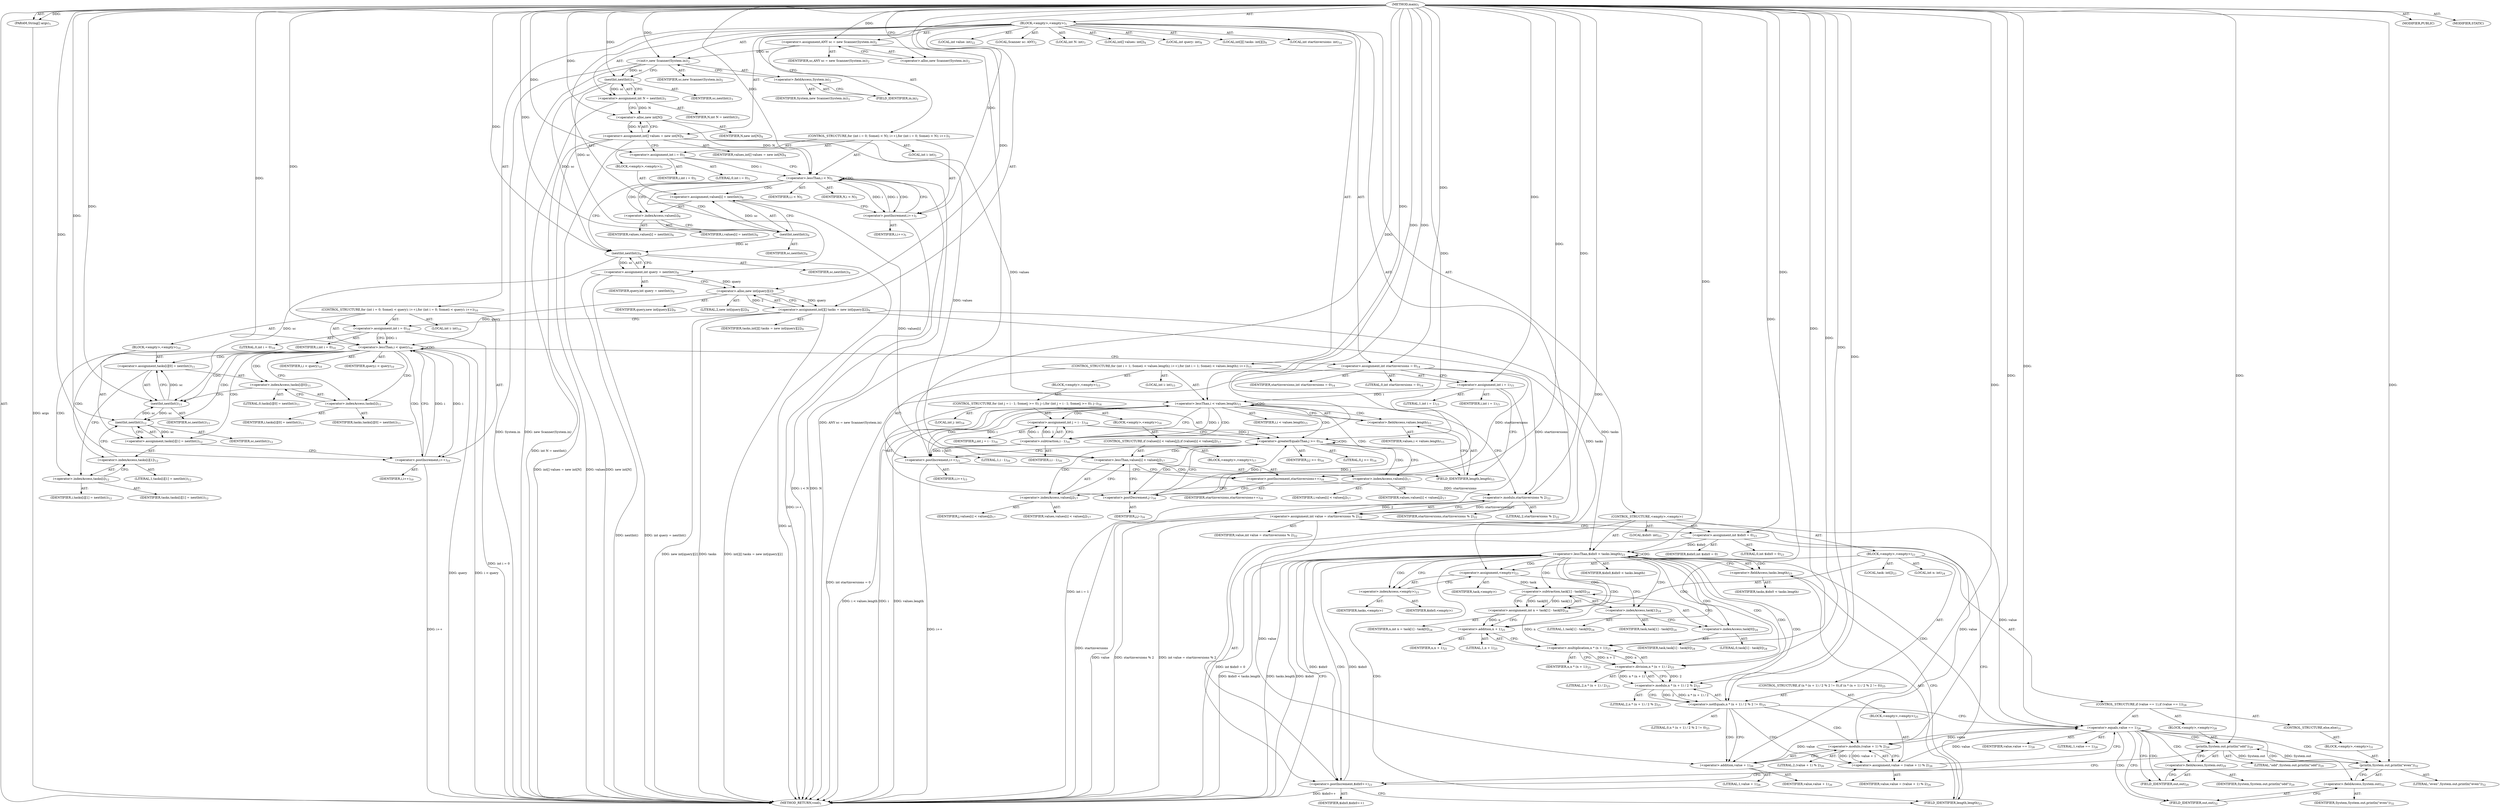 digraph "main" {  
"19" [label = <(METHOD,main)<SUB>1</SUB>> ]
"20" [label = <(PARAM,String[] args)<SUB>1</SUB>> ]
"21" [label = <(BLOCK,&lt;empty&gt;,&lt;empty&gt;)<SUB>1</SUB>> ]
"4" [label = <(LOCAL,Scanner sc: ANY)<SUB>2</SUB>> ]
"22" [label = <(&lt;operator&gt;.assignment,ANY sc = new Scanner(System.in))<SUB>2</SUB>> ]
"23" [label = <(IDENTIFIER,sc,ANY sc = new Scanner(System.in))<SUB>2</SUB>> ]
"24" [label = <(&lt;operator&gt;.alloc,new Scanner(System.in))<SUB>2</SUB>> ]
"25" [label = <(&lt;init&gt;,new Scanner(System.in))<SUB>2</SUB>> ]
"3" [label = <(IDENTIFIER,sc,new Scanner(System.in))<SUB>2</SUB>> ]
"26" [label = <(&lt;operator&gt;.fieldAccess,System.in)<SUB>2</SUB>> ]
"27" [label = <(IDENTIFIER,System,new Scanner(System.in))<SUB>2</SUB>> ]
"28" [label = <(FIELD_IDENTIFIER,in,in)<SUB>2</SUB>> ]
"29" [label = <(LOCAL,int N: int)<SUB>3</SUB>> ]
"30" [label = <(&lt;operator&gt;.assignment,int N = nextInt())<SUB>3</SUB>> ]
"31" [label = <(IDENTIFIER,N,int N = nextInt())<SUB>3</SUB>> ]
"32" [label = <(nextInt,nextInt())<SUB>3</SUB>> ]
"33" [label = <(IDENTIFIER,sc,nextInt())<SUB>3</SUB>> ]
"34" [label = <(LOCAL,int[] values: int[])<SUB>4</SUB>> ]
"35" [label = <(&lt;operator&gt;.assignment,int[] values = new int[N])<SUB>4</SUB>> ]
"36" [label = <(IDENTIFIER,values,int[] values = new int[N])<SUB>4</SUB>> ]
"37" [label = <(&lt;operator&gt;.alloc,new int[N])> ]
"38" [label = <(IDENTIFIER,N,new int[N])<SUB>4</SUB>> ]
"39" [label = <(CONTROL_STRUCTURE,for (int i = 0; Some(i &lt; N); i++),for (int i = 0; Some(i &lt; N); i++))<SUB>5</SUB>> ]
"40" [label = <(LOCAL,int i: int)<SUB>5</SUB>> ]
"41" [label = <(&lt;operator&gt;.assignment,int i = 0)<SUB>5</SUB>> ]
"42" [label = <(IDENTIFIER,i,int i = 0)<SUB>5</SUB>> ]
"43" [label = <(LITERAL,0,int i = 0)<SUB>5</SUB>> ]
"44" [label = <(&lt;operator&gt;.lessThan,i &lt; N)<SUB>5</SUB>> ]
"45" [label = <(IDENTIFIER,i,i &lt; N)<SUB>5</SUB>> ]
"46" [label = <(IDENTIFIER,N,i &lt; N)<SUB>5</SUB>> ]
"47" [label = <(&lt;operator&gt;.postIncrement,i++)<SUB>5</SUB>> ]
"48" [label = <(IDENTIFIER,i,i++)<SUB>5</SUB>> ]
"49" [label = <(BLOCK,&lt;empty&gt;,&lt;empty&gt;)<SUB>5</SUB>> ]
"50" [label = <(&lt;operator&gt;.assignment,values[i] = nextInt())<SUB>6</SUB>> ]
"51" [label = <(&lt;operator&gt;.indexAccess,values[i])<SUB>6</SUB>> ]
"52" [label = <(IDENTIFIER,values,values[i] = nextInt())<SUB>6</SUB>> ]
"53" [label = <(IDENTIFIER,i,values[i] = nextInt())<SUB>6</SUB>> ]
"54" [label = <(nextInt,nextInt())<SUB>6</SUB>> ]
"55" [label = <(IDENTIFIER,sc,nextInt())<SUB>6</SUB>> ]
"56" [label = <(LOCAL,int query: int)<SUB>8</SUB>> ]
"57" [label = <(&lt;operator&gt;.assignment,int query = nextInt())<SUB>8</SUB>> ]
"58" [label = <(IDENTIFIER,query,int query = nextInt())<SUB>8</SUB>> ]
"59" [label = <(nextInt,nextInt())<SUB>8</SUB>> ]
"60" [label = <(IDENTIFIER,sc,nextInt())<SUB>8</SUB>> ]
"61" [label = <(LOCAL,int[][] tasks: int[][])<SUB>9</SUB>> ]
"62" [label = <(&lt;operator&gt;.assignment,int[][] tasks = new int[query][2])<SUB>9</SUB>> ]
"63" [label = <(IDENTIFIER,tasks,int[][] tasks = new int[query][2])<SUB>9</SUB>> ]
"64" [label = <(&lt;operator&gt;.alloc,new int[query][2])> ]
"65" [label = <(IDENTIFIER,query,new int[query][2])<SUB>9</SUB>> ]
"66" [label = <(LITERAL,2,new int[query][2])<SUB>9</SUB>> ]
"67" [label = <(CONTROL_STRUCTURE,for (int i = 0; Some(i &lt; query); i++),for (int i = 0; Some(i &lt; query); i++))<SUB>10</SUB>> ]
"68" [label = <(LOCAL,int i: int)<SUB>10</SUB>> ]
"69" [label = <(&lt;operator&gt;.assignment,int i = 0)<SUB>10</SUB>> ]
"70" [label = <(IDENTIFIER,i,int i = 0)<SUB>10</SUB>> ]
"71" [label = <(LITERAL,0,int i = 0)<SUB>10</SUB>> ]
"72" [label = <(&lt;operator&gt;.lessThan,i &lt; query)<SUB>10</SUB>> ]
"73" [label = <(IDENTIFIER,i,i &lt; query)<SUB>10</SUB>> ]
"74" [label = <(IDENTIFIER,query,i &lt; query)<SUB>10</SUB>> ]
"75" [label = <(&lt;operator&gt;.postIncrement,i++)<SUB>10</SUB>> ]
"76" [label = <(IDENTIFIER,i,i++)<SUB>10</SUB>> ]
"77" [label = <(BLOCK,&lt;empty&gt;,&lt;empty&gt;)<SUB>10</SUB>> ]
"78" [label = <(&lt;operator&gt;.assignment,tasks[i][0] = nextInt())<SUB>11</SUB>> ]
"79" [label = <(&lt;operator&gt;.indexAccess,tasks[i][0])<SUB>11</SUB>> ]
"80" [label = <(&lt;operator&gt;.indexAccess,tasks[i])<SUB>11</SUB>> ]
"81" [label = <(IDENTIFIER,tasks,tasks[i][0] = nextInt())<SUB>11</SUB>> ]
"82" [label = <(IDENTIFIER,i,tasks[i][0] = nextInt())<SUB>11</SUB>> ]
"83" [label = <(LITERAL,0,tasks[i][0] = nextInt())<SUB>11</SUB>> ]
"84" [label = <(nextInt,nextInt())<SUB>11</SUB>> ]
"85" [label = <(IDENTIFIER,sc,nextInt())<SUB>11</SUB>> ]
"86" [label = <(&lt;operator&gt;.assignment,tasks[i][1] = nextInt())<SUB>12</SUB>> ]
"87" [label = <(&lt;operator&gt;.indexAccess,tasks[i][1])<SUB>12</SUB>> ]
"88" [label = <(&lt;operator&gt;.indexAccess,tasks[i])<SUB>12</SUB>> ]
"89" [label = <(IDENTIFIER,tasks,tasks[i][1] = nextInt())<SUB>12</SUB>> ]
"90" [label = <(IDENTIFIER,i,tasks[i][1] = nextInt())<SUB>12</SUB>> ]
"91" [label = <(LITERAL,1,tasks[i][1] = nextInt())<SUB>12</SUB>> ]
"92" [label = <(nextInt,nextInt())<SUB>12</SUB>> ]
"93" [label = <(IDENTIFIER,sc,nextInt())<SUB>12</SUB>> ]
"94" [label = <(LOCAL,int startinversions: int)<SUB>14</SUB>> ]
"95" [label = <(&lt;operator&gt;.assignment,int startinversions = 0)<SUB>14</SUB>> ]
"96" [label = <(IDENTIFIER,startinversions,int startinversions = 0)<SUB>14</SUB>> ]
"97" [label = <(LITERAL,0,int startinversions = 0)<SUB>14</SUB>> ]
"98" [label = <(CONTROL_STRUCTURE,for (int i = 1; Some(i &lt; values.length); i++),for (int i = 1; Some(i &lt; values.length); i++))<SUB>15</SUB>> ]
"99" [label = <(LOCAL,int i: int)<SUB>15</SUB>> ]
"100" [label = <(&lt;operator&gt;.assignment,int i = 1)<SUB>15</SUB>> ]
"101" [label = <(IDENTIFIER,i,int i = 1)<SUB>15</SUB>> ]
"102" [label = <(LITERAL,1,int i = 1)<SUB>15</SUB>> ]
"103" [label = <(&lt;operator&gt;.lessThan,i &lt; values.length)<SUB>15</SUB>> ]
"104" [label = <(IDENTIFIER,i,i &lt; values.length)<SUB>15</SUB>> ]
"105" [label = <(&lt;operator&gt;.fieldAccess,values.length)<SUB>15</SUB>> ]
"106" [label = <(IDENTIFIER,values,i &lt; values.length)<SUB>15</SUB>> ]
"107" [label = <(FIELD_IDENTIFIER,length,length)<SUB>15</SUB>> ]
"108" [label = <(&lt;operator&gt;.postIncrement,i++)<SUB>15</SUB>> ]
"109" [label = <(IDENTIFIER,i,i++)<SUB>15</SUB>> ]
"110" [label = <(BLOCK,&lt;empty&gt;,&lt;empty&gt;)<SUB>15</SUB>> ]
"111" [label = <(CONTROL_STRUCTURE,for (int j = i - 1; Some(j &gt;= 0); j--),for (int j = i - 1; Some(j &gt;= 0); j--))<SUB>16</SUB>> ]
"112" [label = <(LOCAL,int j: int)<SUB>16</SUB>> ]
"113" [label = <(&lt;operator&gt;.assignment,int j = i - 1)<SUB>16</SUB>> ]
"114" [label = <(IDENTIFIER,j,int j = i - 1)<SUB>16</SUB>> ]
"115" [label = <(&lt;operator&gt;.subtraction,i - 1)<SUB>16</SUB>> ]
"116" [label = <(IDENTIFIER,i,i - 1)<SUB>16</SUB>> ]
"117" [label = <(LITERAL,1,i - 1)<SUB>16</SUB>> ]
"118" [label = <(&lt;operator&gt;.greaterEqualsThan,j &gt;= 0)<SUB>16</SUB>> ]
"119" [label = <(IDENTIFIER,j,j &gt;= 0)<SUB>16</SUB>> ]
"120" [label = <(LITERAL,0,j &gt;= 0)<SUB>16</SUB>> ]
"121" [label = <(&lt;operator&gt;.postDecrement,j--)<SUB>16</SUB>> ]
"122" [label = <(IDENTIFIER,j,j--)<SUB>16</SUB>> ]
"123" [label = <(BLOCK,&lt;empty&gt;,&lt;empty&gt;)<SUB>16</SUB>> ]
"124" [label = <(CONTROL_STRUCTURE,if (values[i] &lt; values[j]),if (values[i] &lt; values[j]))<SUB>17</SUB>> ]
"125" [label = <(&lt;operator&gt;.lessThan,values[i] &lt; values[j])<SUB>17</SUB>> ]
"126" [label = <(&lt;operator&gt;.indexAccess,values[i])<SUB>17</SUB>> ]
"127" [label = <(IDENTIFIER,values,values[i] &lt; values[j])<SUB>17</SUB>> ]
"128" [label = <(IDENTIFIER,i,values[i] &lt; values[j])<SUB>17</SUB>> ]
"129" [label = <(&lt;operator&gt;.indexAccess,values[j])<SUB>17</SUB>> ]
"130" [label = <(IDENTIFIER,values,values[i] &lt; values[j])<SUB>17</SUB>> ]
"131" [label = <(IDENTIFIER,j,values[i] &lt; values[j])<SUB>17</SUB>> ]
"132" [label = <(BLOCK,&lt;empty&gt;,&lt;empty&gt;)<SUB>17</SUB>> ]
"133" [label = <(&lt;operator&gt;.postIncrement,startinversions++)<SUB>18</SUB>> ]
"134" [label = <(IDENTIFIER,startinversions,startinversions++)<SUB>18</SUB>> ]
"135" [label = <(LOCAL,int value: int)<SUB>22</SUB>> ]
"136" [label = <(&lt;operator&gt;.assignment,int value = startinversions % 2)<SUB>22</SUB>> ]
"137" [label = <(IDENTIFIER,value,int value = startinversions % 2)<SUB>22</SUB>> ]
"138" [label = <(&lt;operator&gt;.modulo,startinversions % 2)<SUB>22</SUB>> ]
"139" [label = <(IDENTIFIER,startinversions,startinversions % 2)<SUB>22</SUB>> ]
"140" [label = <(LITERAL,2,startinversions % 2)<SUB>22</SUB>> ]
"141" [label = <(CONTROL_STRUCTURE,&lt;empty&gt;,&lt;empty&gt;)> ]
"142" [label = <(LOCAL,$idx0: int)<SUB>23</SUB>> ]
"143" [label = <(&lt;operator&gt;.assignment,int $idx0 = 0)<SUB>23</SUB>> ]
"144" [label = <(IDENTIFIER,$idx0,int $idx0 = 0)> ]
"145" [label = <(LITERAL,0,int $idx0 = 0)<SUB>23</SUB>> ]
"146" [label = <(&lt;operator&gt;.lessThan,$idx0 &lt; tasks.length)<SUB>23</SUB>> ]
"147" [label = <(IDENTIFIER,$idx0,$idx0 &lt; tasks.length)> ]
"148" [label = <(&lt;operator&gt;.fieldAccess,tasks.length)<SUB>23</SUB>> ]
"149" [label = <(IDENTIFIER,tasks,$idx0 &lt; tasks.length)> ]
"150" [label = <(FIELD_IDENTIFIER,length,length)<SUB>23</SUB>> ]
"151" [label = <(&lt;operator&gt;.postIncrement,$idx0++)<SUB>23</SUB>> ]
"152" [label = <(IDENTIFIER,$idx0,$idx0++)> ]
"153" [label = <(BLOCK,&lt;empty&gt;,&lt;empty&gt;)<SUB>23</SUB>> ]
"154" [label = <(LOCAL,task: int[])<SUB>23</SUB>> ]
"155" [label = <(&lt;operator&gt;.assignment,&lt;empty&gt;)<SUB>23</SUB>> ]
"156" [label = <(IDENTIFIER,task,&lt;empty&gt;)> ]
"157" [label = <(&lt;operator&gt;.indexAccess,&lt;empty&gt;)<SUB>23</SUB>> ]
"158" [label = <(IDENTIFIER,tasks,&lt;empty&gt;)> ]
"159" [label = <(IDENTIFIER,$idx0,&lt;empty&gt;)> ]
"160" [label = <(LOCAL,int n: int)<SUB>24</SUB>> ]
"161" [label = <(&lt;operator&gt;.assignment,int n = task[1] - task[0])<SUB>24</SUB>> ]
"162" [label = <(IDENTIFIER,n,int n = task[1] - task[0])<SUB>24</SUB>> ]
"163" [label = <(&lt;operator&gt;.subtraction,task[1] - task[0])<SUB>24</SUB>> ]
"164" [label = <(&lt;operator&gt;.indexAccess,task[1])<SUB>24</SUB>> ]
"165" [label = <(IDENTIFIER,task,task[1] - task[0])<SUB>24</SUB>> ]
"166" [label = <(LITERAL,1,task[1] - task[0])<SUB>24</SUB>> ]
"167" [label = <(&lt;operator&gt;.indexAccess,task[0])<SUB>24</SUB>> ]
"168" [label = <(IDENTIFIER,task,task[1] - task[0])<SUB>24</SUB>> ]
"169" [label = <(LITERAL,0,task[1] - task[0])<SUB>24</SUB>> ]
"170" [label = <(CONTROL_STRUCTURE,if (n * (n + 1) / 2 % 2 != 0),if (n * (n + 1) / 2 % 2 != 0))<SUB>25</SUB>> ]
"171" [label = <(&lt;operator&gt;.notEquals,n * (n + 1) / 2 % 2 != 0)<SUB>25</SUB>> ]
"172" [label = <(&lt;operator&gt;.modulo,n * (n + 1) / 2 % 2)<SUB>25</SUB>> ]
"173" [label = <(&lt;operator&gt;.division,n * (n + 1) / 2)<SUB>25</SUB>> ]
"174" [label = <(&lt;operator&gt;.multiplication,n * (n + 1))<SUB>25</SUB>> ]
"175" [label = <(IDENTIFIER,n,n * (n + 1))<SUB>25</SUB>> ]
"176" [label = <(&lt;operator&gt;.addition,n + 1)<SUB>25</SUB>> ]
"177" [label = <(IDENTIFIER,n,n + 1)<SUB>25</SUB>> ]
"178" [label = <(LITERAL,1,n + 1)<SUB>25</SUB>> ]
"179" [label = <(LITERAL,2,n * (n + 1) / 2)<SUB>25</SUB>> ]
"180" [label = <(LITERAL,2,n * (n + 1) / 2 % 2)<SUB>25</SUB>> ]
"181" [label = <(LITERAL,0,n * (n + 1) / 2 % 2 != 0)<SUB>25</SUB>> ]
"182" [label = <(BLOCK,&lt;empty&gt;,&lt;empty&gt;)<SUB>25</SUB>> ]
"183" [label = <(&lt;operator&gt;.assignment,value = (value + 1) % 2)<SUB>26</SUB>> ]
"184" [label = <(IDENTIFIER,value,value = (value + 1) % 2)<SUB>26</SUB>> ]
"185" [label = <(&lt;operator&gt;.modulo,(value + 1) % 2)<SUB>26</SUB>> ]
"186" [label = <(&lt;operator&gt;.addition,value + 1)<SUB>26</SUB>> ]
"187" [label = <(IDENTIFIER,value,value + 1)<SUB>26</SUB>> ]
"188" [label = <(LITERAL,1,value + 1)<SUB>26</SUB>> ]
"189" [label = <(LITERAL,2,(value + 1) % 2)<SUB>26</SUB>> ]
"190" [label = <(CONTROL_STRUCTURE,if (value == 1),if (value == 1))<SUB>28</SUB>> ]
"191" [label = <(&lt;operator&gt;.equals,value == 1)<SUB>28</SUB>> ]
"192" [label = <(IDENTIFIER,value,value == 1)<SUB>28</SUB>> ]
"193" [label = <(LITERAL,1,value == 1)<SUB>28</SUB>> ]
"194" [label = <(BLOCK,&lt;empty&gt;,&lt;empty&gt;)<SUB>28</SUB>> ]
"195" [label = <(println,System.out.println(&quot;odd&quot;))<SUB>29</SUB>> ]
"196" [label = <(&lt;operator&gt;.fieldAccess,System.out)<SUB>29</SUB>> ]
"197" [label = <(IDENTIFIER,System,System.out.println(&quot;odd&quot;))<SUB>29</SUB>> ]
"198" [label = <(FIELD_IDENTIFIER,out,out)<SUB>29</SUB>> ]
"199" [label = <(LITERAL,&quot;odd&quot;,System.out.println(&quot;odd&quot;))<SUB>29</SUB>> ]
"200" [label = <(CONTROL_STRUCTURE,else,else)<SUB>31</SUB>> ]
"201" [label = <(BLOCK,&lt;empty&gt;,&lt;empty&gt;)<SUB>31</SUB>> ]
"202" [label = <(println,System.out.println(&quot;even&quot;))<SUB>32</SUB>> ]
"203" [label = <(&lt;operator&gt;.fieldAccess,System.out)<SUB>32</SUB>> ]
"204" [label = <(IDENTIFIER,System,System.out.println(&quot;even&quot;))<SUB>32</SUB>> ]
"205" [label = <(FIELD_IDENTIFIER,out,out)<SUB>32</SUB>> ]
"206" [label = <(LITERAL,&quot;even&quot;,System.out.println(&quot;even&quot;))<SUB>32</SUB>> ]
"207" [label = <(MODIFIER,PUBLIC)> ]
"208" [label = <(MODIFIER,STATIC)> ]
"209" [label = <(METHOD_RETURN,void)<SUB>1</SUB>> ]
  "19" -> "20"  [ label = "AST: "] 
  "19" -> "21"  [ label = "AST: "] 
  "19" -> "207"  [ label = "AST: "] 
  "19" -> "208"  [ label = "AST: "] 
  "19" -> "209"  [ label = "AST: "] 
  "21" -> "4"  [ label = "AST: "] 
  "21" -> "22"  [ label = "AST: "] 
  "21" -> "25"  [ label = "AST: "] 
  "21" -> "29"  [ label = "AST: "] 
  "21" -> "30"  [ label = "AST: "] 
  "21" -> "34"  [ label = "AST: "] 
  "21" -> "35"  [ label = "AST: "] 
  "21" -> "39"  [ label = "AST: "] 
  "21" -> "56"  [ label = "AST: "] 
  "21" -> "57"  [ label = "AST: "] 
  "21" -> "61"  [ label = "AST: "] 
  "21" -> "62"  [ label = "AST: "] 
  "21" -> "67"  [ label = "AST: "] 
  "21" -> "94"  [ label = "AST: "] 
  "21" -> "95"  [ label = "AST: "] 
  "21" -> "98"  [ label = "AST: "] 
  "21" -> "135"  [ label = "AST: "] 
  "21" -> "136"  [ label = "AST: "] 
  "21" -> "141"  [ label = "AST: "] 
  "22" -> "23"  [ label = "AST: "] 
  "22" -> "24"  [ label = "AST: "] 
  "25" -> "3"  [ label = "AST: "] 
  "25" -> "26"  [ label = "AST: "] 
  "26" -> "27"  [ label = "AST: "] 
  "26" -> "28"  [ label = "AST: "] 
  "30" -> "31"  [ label = "AST: "] 
  "30" -> "32"  [ label = "AST: "] 
  "32" -> "33"  [ label = "AST: "] 
  "35" -> "36"  [ label = "AST: "] 
  "35" -> "37"  [ label = "AST: "] 
  "37" -> "38"  [ label = "AST: "] 
  "39" -> "40"  [ label = "AST: "] 
  "39" -> "41"  [ label = "AST: "] 
  "39" -> "44"  [ label = "AST: "] 
  "39" -> "47"  [ label = "AST: "] 
  "39" -> "49"  [ label = "AST: "] 
  "41" -> "42"  [ label = "AST: "] 
  "41" -> "43"  [ label = "AST: "] 
  "44" -> "45"  [ label = "AST: "] 
  "44" -> "46"  [ label = "AST: "] 
  "47" -> "48"  [ label = "AST: "] 
  "49" -> "50"  [ label = "AST: "] 
  "50" -> "51"  [ label = "AST: "] 
  "50" -> "54"  [ label = "AST: "] 
  "51" -> "52"  [ label = "AST: "] 
  "51" -> "53"  [ label = "AST: "] 
  "54" -> "55"  [ label = "AST: "] 
  "57" -> "58"  [ label = "AST: "] 
  "57" -> "59"  [ label = "AST: "] 
  "59" -> "60"  [ label = "AST: "] 
  "62" -> "63"  [ label = "AST: "] 
  "62" -> "64"  [ label = "AST: "] 
  "64" -> "65"  [ label = "AST: "] 
  "64" -> "66"  [ label = "AST: "] 
  "67" -> "68"  [ label = "AST: "] 
  "67" -> "69"  [ label = "AST: "] 
  "67" -> "72"  [ label = "AST: "] 
  "67" -> "75"  [ label = "AST: "] 
  "67" -> "77"  [ label = "AST: "] 
  "69" -> "70"  [ label = "AST: "] 
  "69" -> "71"  [ label = "AST: "] 
  "72" -> "73"  [ label = "AST: "] 
  "72" -> "74"  [ label = "AST: "] 
  "75" -> "76"  [ label = "AST: "] 
  "77" -> "78"  [ label = "AST: "] 
  "77" -> "86"  [ label = "AST: "] 
  "78" -> "79"  [ label = "AST: "] 
  "78" -> "84"  [ label = "AST: "] 
  "79" -> "80"  [ label = "AST: "] 
  "79" -> "83"  [ label = "AST: "] 
  "80" -> "81"  [ label = "AST: "] 
  "80" -> "82"  [ label = "AST: "] 
  "84" -> "85"  [ label = "AST: "] 
  "86" -> "87"  [ label = "AST: "] 
  "86" -> "92"  [ label = "AST: "] 
  "87" -> "88"  [ label = "AST: "] 
  "87" -> "91"  [ label = "AST: "] 
  "88" -> "89"  [ label = "AST: "] 
  "88" -> "90"  [ label = "AST: "] 
  "92" -> "93"  [ label = "AST: "] 
  "95" -> "96"  [ label = "AST: "] 
  "95" -> "97"  [ label = "AST: "] 
  "98" -> "99"  [ label = "AST: "] 
  "98" -> "100"  [ label = "AST: "] 
  "98" -> "103"  [ label = "AST: "] 
  "98" -> "108"  [ label = "AST: "] 
  "98" -> "110"  [ label = "AST: "] 
  "100" -> "101"  [ label = "AST: "] 
  "100" -> "102"  [ label = "AST: "] 
  "103" -> "104"  [ label = "AST: "] 
  "103" -> "105"  [ label = "AST: "] 
  "105" -> "106"  [ label = "AST: "] 
  "105" -> "107"  [ label = "AST: "] 
  "108" -> "109"  [ label = "AST: "] 
  "110" -> "111"  [ label = "AST: "] 
  "111" -> "112"  [ label = "AST: "] 
  "111" -> "113"  [ label = "AST: "] 
  "111" -> "118"  [ label = "AST: "] 
  "111" -> "121"  [ label = "AST: "] 
  "111" -> "123"  [ label = "AST: "] 
  "113" -> "114"  [ label = "AST: "] 
  "113" -> "115"  [ label = "AST: "] 
  "115" -> "116"  [ label = "AST: "] 
  "115" -> "117"  [ label = "AST: "] 
  "118" -> "119"  [ label = "AST: "] 
  "118" -> "120"  [ label = "AST: "] 
  "121" -> "122"  [ label = "AST: "] 
  "123" -> "124"  [ label = "AST: "] 
  "124" -> "125"  [ label = "AST: "] 
  "124" -> "132"  [ label = "AST: "] 
  "125" -> "126"  [ label = "AST: "] 
  "125" -> "129"  [ label = "AST: "] 
  "126" -> "127"  [ label = "AST: "] 
  "126" -> "128"  [ label = "AST: "] 
  "129" -> "130"  [ label = "AST: "] 
  "129" -> "131"  [ label = "AST: "] 
  "132" -> "133"  [ label = "AST: "] 
  "133" -> "134"  [ label = "AST: "] 
  "136" -> "137"  [ label = "AST: "] 
  "136" -> "138"  [ label = "AST: "] 
  "138" -> "139"  [ label = "AST: "] 
  "138" -> "140"  [ label = "AST: "] 
  "141" -> "142"  [ label = "AST: "] 
  "141" -> "143"  [ label = "AST: "] 
  "141" -> "146"  [ label = "AST: "] 
  "141" -> "151"  [ label = "AST: "] 
  "141" -> "153"  [ label = "AST: "] 
  "143" -> "144"  [ label = "AST: "] 
  "143" -> "145"  [ label = "AST: "] 
  "146" -> "147"  [ label = "AST: "] 
  "146" -> "148"  [ label = "AST: "] 
  "148" -> "149"  [ label = "AST: "] 
  "148" -> "150"  [ label = "AST: "] 
  "151" -> "152"  [ label = "AST: "] 
  "153" -> "154"  [ label = "AST: "] 
  "153" -> "155"  [ label = "AST: "] 
  "153" -> "160"  [ label = "AST: "] 
  "153" -> "161"  [ label = "AST: "] 
  "153" -> "170"  [ label = "AST: "] 
  "153" -> "190"  [ label = "AST: "] 
  "155" -> "156"  [ label = "AST: "] 
  "155" -> "157"  [ label = "AST: "] 
  "157" -> "158"  [ label = "AST: "] 
  "157" -> "159"  [ label = "AST: "] 
  "161" -> "162"  [ label = "AST: "] 
  "161" -> "163"  [ label = "AST: "] 
  "163" -> "164"  [ label = "AST: "] 
  "163" -> "167"  [ label = "AST: "] 
  "164" -> "165"  [ label = "AST: "] 
  "164" -> "166"  [ label = "AST: "] 
  "167" -> "168"  [ label = "AST: "] 
  "167" -> "169"  [ label = "AST: "] 
  "170" -> "171"  [ label = "AST: "] 
  "170" -> "182"  [ label = "AST: "] 
  "171" -> "172"  [ label = "AST: "] 
  "171" -> "181"  [ label = "AST: "] 
  "172" -> "173"  [ label = "AST: "] 
  "172" -> "180"  [ label = "AST: "] 
  "173" -> "174"  [ label = "AST: "] 
  "173" -> "179"  [ label = "AST: "] 
  "174" -> "175"  [ label = "AST: "] 
  "174" -> "176"  [ label = "AST: "] 
  "176" -> "177"  [ label = "AST: "] 
  "176" -> "178"  [ label = "AST: "] 
  "182" -> "183"  [ label = "AST: "] 
  "183" -> "184"  [ label = "AST: "] 
  "183" -> "185"  [ label = "AST: "] 
  "185" -> "186"  [ label = "AST: "] 
  "185" -> "189"  [ label = "AST: "] 
  "186" -> "187"  [ label = "AST: "] 
  "186" -> "188"  [ label = "AST: "] 
  "190" -> "191"  [ label = "AST: "] 
  "190" -> "194"  [ label = "AST: "] 
  "190" -> "200"  [ label = "AST: "] 
  "191" -> "192"  [ label = "AST: "] 
  "191" -> "193"  [ label = "AST: "] 
  "194" -> "195"  [ label = "AST: "] 
  "195" -> "196"  [ label = "AST: "] 
  "195" -> "199"  [ label = "AST: "] 
  "196" -> "197"  [ label = "AST: "] 
  "196" -> "198"  [ label = "AST: "] 
  "200" -> "201"  [ label = "AST: "] 
  "201" -> "202"  [ label = "AST: "] 
  "202" -> "203"  [ label = "AST: "] 
  "202" -> "206"  [ label = "AST: "] 
  "203" -> "204"  [ label = "AST: "] 
  "203" -> "205"  [ label = "AST: "] 
  "22" -> "28"  [ label = "CFG: "] 
  "25" -> "32"  [ label = "CFG: "] 
  "30" -> "37"  [ label = "CFG: "] 
  "35" -> "41"  [ label = "CFG: "] 
  "57" -> "64"  [ label = "CFG: "] 
  "62" -> "69"  [ label = "CFG: "] 
  "95" -> "100"  [ label = "CFG: "] 
  "136" -> "143"  [ label = "CFG: "] 
  "24" -> "22"  [ label = "CFG: "] 
  "26" -> "25"  [ label = "CFG: "] 
  "32" -> "30"  [ label = "CFG: "] 
  "37" -> "35"  [ label = "CFG: "] 
  "41" -> "44"  [ label = "CFG: "] 
  "44" -> "51"  [ label = "CFG: "] 
  "44" -> "59"  [ label = "CFG: "] 
  "47" -> "44"  [ label = "CFG: "] 
  "59" -> "57"  [ label = "CFG: "] 
  "64" -> "62"  [ label = "CFG: "] 
  "69" -> "72"  [ label = "CFG: "] 
  "72" -> "80"  [ label = "CFG: "] 
  "72" -> "95"  [ label = "CFG: "] 
  "75" -> "72"  [ label = "CFG: "] 
  "100" -> "107"  [ label = "CFG: "] 
  "103" -> "115"  [ label = "CFG: "] 
  "103" -> "138"  [ label = "CFG: "] 
  "108" -> "107"  [ label = "CFG: "] 
  "138" -> "136"  [ label = "CFG: "] 
  "143" -> "150"  [ label = "CFG: "] 
  "146" -> "209"  [ label = "CFG: "] 
  "146" -> "157"  [ label = "CFG: "] 
  "151" -> "150"  [ label = "CFG: "] 
  "28" -> "26"  [ label = "CFG: "] 
  "50" -> "47"  [ label = "CFG: "] 
  "78" -> "88"  [ label = "CFG: "] 
  "86" -> "75"  [ label = "CFG: "] 
  "105" -> "103"  [ label = "CFG: "] 
  "148" -> "146"  [ label = "CFG: "] 
  "155" -> "164"  [ label = "CFG: "] 
  "161" -> "176"  [ label = "CFG: "] 
  "51" -> "54"  [ label = "CFG: "] 
  "54" -> "50"  [ label = "CFG: "] 
  "79" -> "84"  [ label = "CFG: "] 
  "84" -> "78"  [ label = "CFG: "] 
  "87" -> "92"  [ label = "CFG: "] 
  "92" -> "86"  [ label = "CFG: "] 
  "107" -> "105"  [ label = "CFG: "] 
  "113" -> "118"  [ label = "CFG: "] 
  "118" -> "126"  [ label = "CFG: "] 
  "118" -> "108"  [ label = "CFG: "] 
  "121" -> "118"  [ label = "CFG: "] 
  "150" -> "148"  [ label = "CFG: "] 
  "157" -> "155"  [ label = "CFG: "] 
  "163" -> "161"  [ label = "CFG: "] 
  "171" -> "186"  [ label = "CFG: "] 
  "171" -> "191"  [ label = "CFG: "] 
  "191" -> "198"  [ label = "CFG: "] 
  "191" -> "205"  [ label = "CFG: "] 
  "80" -> "79"  [ label = "CFG: "] 
  "88" -> "87"  [ label = "CFG: "] 
  "115" -> "113"  [ label = "CFG: "] 
  "164" -> "167"  [ label = "CFG: "] 
  "167" -> "163"  [ label = "CFG: "] 
  "172" -> "171"  [ label = "CFG: "] 
  "183" -> "191"  [ label = "CFG: "] 
  "195" -> "151"  [ label = "CFG: "] 
  "125" -> "133"  [ label = "CFG: "] 
  "125" -> "121"  [ label = "CFG: "] 
  "173" -> "172"  [ label = "CFG: "] 
  "185" -> "183"  [ label = "CFG: "] 
  "196" -> "195"  [ label = "CFG: "] 
  "202" -> "151"  [ label = "CFG: "] 
  "126" -> "129"  [ label = "CFG: "] 
  "129" -> "125"  [ label = "CFG: "] 
  "133" -> "121"  [ label = "CFG: "] 
  "174" -> "173"  [ label = "CFG: "] 
  "186" -> "185"  [ label = "CFG: "] 
  "198" -> "196"  [ label = "CFG: "] 
  "203" -> "202"  [ label = "CFG: "] 
  "176" -> "174"  [ label = "CFG: "] 
  "205" -> "203"  [ label = "CFG: "] 
  "19" -> "24"  [ label = "CFG: "] 
  "20" -> "209"  [ label = "DDG: args"] 
  "22" -> "209"  [ label = "DDG: ANY sc = new Scanner(System.in)"] 
  "25" -> "209"  [ label = "DDG: System.in"] 
  "25" -> "209"  [ label = "DDG: new Scanner(System.in)"] 
  "30" -> "209"  [ label = "DDG: int N = nextInt()"] 
  "35" -> "209"  [ label = "DDG: values"] 
  "35" -> "209"  [ label = "DDG: new int[N]"] 
  "35" -> "209"  [ label = "DDG: int[] values = new int[N]"] 
  "44" -> "209"  [ label = "DDG: N"] 
  "44" -> "209"  [ label = "DDG: i &lt; N"] 
  "59" -> "209"  [ label = "DDG: sc"] 
  "57" -> "209"  [ label = "DDG: nextInt()"] 
  "57" -> "209"  [ label = "DDG: int query = nextInt()"] 
  "62" -> "209"  [ label = "DDG: tasks"] 
  "62" -> "209"  [ label = "DDG: new int[query][2]"] 
  "62" -> "209"  [ label = "DDG: int[][] tasks = new int[query][2]"] 
  "69" -> "209"  [ label = "DDG: int i = 0"] 
  "72" -> "209"  [ label = "DDG: query"] 
  "72" -> "209"  [ label = "DDG: i &lt; query"] 
  "95" -> "209"  [ label = "DDG: int startinversions = 0"] 
  "100" -> "209"  [ label = "DDG: int i = 1"] 
  "103" -> "209"  [ label = "DDG: i"] 
  "103" -> "209"  [ label = "DDG: values.length"] 
  "103" -> "209"  [ label = "DDG: i &lt; values.length"] 
  "136" -> "209"  [ label = "DDG: value"] 
  "138" -> "209"  [ label = "DDG: startinversions"] 
  "136" -> "209"  [ label = "DDG: startinversions % 2"] 
  "136" -> "209"  [ label = "DDG: int value = startinversions % 2"] 
  "143" -> "209"  [ label = "DDG: int $idx0 = 0"] 
  "146" -> "209"  [ label = "DDG: $idx0"] 
  "146" -> "209"  [ label = "DDG: tasks.length"] 
  "146" -> "209"  [ label = "DDG: $idx0 &lt; tasks.length"] 
  "151" -> "209"  [ label = "DDG: $idx0++"] 
  "108" -> "209"  [ label = "DDG: i++"] 
  "75" -> "209"  [ label = "DDG: i++"] 
  "47" -> "209"  [ label = "DDG: i++"] 
  "19" -> "20"  [ label = "DDG: "] 
  "19" -> "22"  [ label = "DDG: "] 
  "32" -> "30"  [ label = "DDG: sc"] 
  "37" -> "35"  [ label = "DDG: N"] 
  "59" -> "57"  [ label = "DDG: sc"] 
  "64" -> "62"  [ label = "DDG: query"] 
  "64" -> "62"  [ label = "DDG: 2"] 
  "19" -> "95"  [ label = "DDG: "] 
  "138" -> "136"  [ label = "DDG: startinversions"] 
  "138" -> "136"  [ label = "DDG: 2"] 
  "22" -> "25"  [ label = "DDG: sc"] 
  "19" -> "25"  [ label = "DDG: "] 
  "19" -> "41"  [ label = "DDG: "] 
  "19" -> "69"  [ label = "DDG: "] 
  "19" -> "100"  [ label = "DDG: "] 
  "19" -> "143"  [ label = "DDG: "] 
  "25" -> "32"  [ label = "DDG: sc"] 
  "19" -> "32"  [ label = "DDG: "] 
  "30" -> "37"  [ label = "DDG: N"] 
  "19" -> "37"  [ label = "DDG: "] 
  "41" -> "44"  [ label = "DDG: i"] 
  "47" -> "44"  [ label = "DDG: i"] 
  "19" -> "44"  [ label = "DDG: "] 
  "37" -> "44"  [ label = "DDG: N"] 
  "44" -> "47"  [ label = "DDG: i"] 
  "19" -> "47"  [ label = "DDG: "] 
  "54" -> "50"  [ label = "DDG: sc"] 
  "32" -> "59"  [ label = "DDG: sc"] 
  "54" -> "59"  [ label = "DDG: sc"] 
  "19" -> "59"  [ label = "DDG: "] 
  "57" -> "64"  [ label = "DDG: query"] 
  "19" -> "64"  [ label = "DDG: "] 
  "69" -> "72"  [ label = "DDG: i"] 
  "75" -> "72"  [ label = "DDG: i"] 
  "19" -> "72"  [ label = "DDG: "] 
  "64" -> "72"  [ label = "DDG: query"] 
  "72" -> "75"  [ label = "DDG: i"] 
  "19" -> "75"  [ label = "DDG: "] 
  "84" -> "78"  [ label = "DDG: sc"] 
  "92" -> "86"  [ label = "DDG: sc"] 
  "100" -> "103"  [ label = "DDG: i"] 
  "108" -> "103"  [ label = "DDG: i"] 
  "19" -> "103"  [ label = "DDG: "] 
  "35" -> "103"  [ label = "DDG: values"] 
  "115" -> "108"  [ label = "DDG: i"] 
  "19" -> "108"  [ label = "DDG: "] 
  "95" -> "138"  [ label = "DDG: startinversions"] 
  "133" -> "138"  [ label = "DDG: startinversions"] 
  "19" -> "138"  [ label = "DDG: "] 
  "143" -> "146"  [ label = "DDG: $idx0"] 
  "151" -> "146"  [ label = "DDG: $idx0"] 
  "19" -> "146"  [ label = "DDG: "] 
  "62" -> "146"  [ label = "DDG: tasks"] 
  "146" -> "151"  [ label = "DDG: $idx0"] 
  "19" -> "151"  [ label = "DDG: "] 
  "62" -> "155"  [ label = "DDG: tasks"] 
  "163" -> "161"  [ label = "DDG: task[1]"] 
  "163" -> "161"  [ label = "DDG: task[0]"] 
  "115" -> "113"  [ label = "DDG: i"] 
  "115" -> "113"  [ label = "DDG: 1"] 
  "32" -> "54"  [ label = "DDG: sc"] 
  "19" -> "54"  [ label = "DDG: "] 
  "59" -> "84"  [ label = "DDG: sc"] 
  "92" -> "84"  [ label = "DDG: sc"] 
  "19" -> "84"  [ label = "DDG: "] 
  "84" -> "92"  [ label = "DDG: sc"] 
  "19" -> "92"  [ label = "DDG: "] 
  "113" -> "118"  [ label = "DDG: j"] 
  "121" -> "118"  [ label = "DDG: j"] 
  "19" -> "118"  [ label = "DDG: "] 
  "118" -> "121"  [ label = "DDG: j"] 
  "19" -> "121"  [ label = "DDG: "] 
  "155" -> "163"  [ label = "DDG: task"] 
  "172" -> "171"  [ label = "DDG: n * (n + 1) / 2"] 
  "172" -> "171"  [ label = "DDG: 2"] 
  "19" -> "171"  [ label = "DDG: "] 
  "185" -> "183"  [ label = "DDG: value + 1"] 
  "185" -> "183"  [ label = "DDG: 2"] 
  "136" -> "191"  [ label = "DDG: value"] 
  "183" -> "191"  [ label = "DDG: value"] 
  "19" -> "191"  [ label = "DDG: "] 
  "103" -> "115"  [ label = "DDG: i"] 
  "19" -> "115"  [ label = "DDG: "] 
  "173" -> "172"  [ label = "DDG: n * (n + 1)"] 
  "173" -> "172"  [ label = "DDG: 2"] 
  "19" -> "172"  [ label = "DDG: "] 
  "202" -> "195"  [ label = "DDG: System.out"] 
  "19" -> "195"  [ label = "DDG: "] 
  "35" -> "125"  [ label = "DDG: values"] 
  "50" -> "125"  [ label = "DDG: values[i]"] 
  "174" -> "173"  [ label = "DDG: n"] 
  "174" -> "173"  [ label = "DDG: n + 1"] 
  "19" -> "173"  [ label = "DDG: "] 
  "136" -> "185"  [ label = "DDG: value"] 
  "191" -> "185"  [ label = "DDG: value"] 
  "19" -> "185"  [ label = "DDG: "] 
  "195" -> "202"  [ label = "DDG: System.out"] 
  "19" -> "202"  [ label = "DDG: "] 
  "95" -> "133"  [ label = "DDG: startinversions"] 
  "19" -> "133"  [ label = "DDG: "] 
  "19" -> "174"  [ label = "DDG: "] 
  "161" -> "174"  [ label = "DDG: n"] 
  "136" -> "186"  [ label = "DDG: value"] 
  "191" -> "186"  [ label = "DDG: value"] 
  "19" -> "186"  [ label = "DDG: "] 
  "161" -> "176"  [ label = "DDG: n"] 
  "19" -> "176"  [ label = "DDG: "] 
  "44" -> "51"  [ label = "CDG: "] 
  "44" -> "50"  [ label = "CDG: "] 
  "44" -> "44"  [ label = "CDG: "] 
  "44" -> "54"  [ label = "CDG: "] 
  "44" -> "47"  [ label = "CDG: "] 
  "72" -> "75"  [ label = "CDG: "] 
  "72" -> "84"  [ label = "CDG: "] 
  "72" -> "92"  [ label = "CDG: "] 
  "72" -> "87"  [ label = "CDG: "] 
  "72" -> "79"  [ label = "CDG: "] 
  "72" -> "80"  [ label = "CDG: "] 
  "72" -> "88"  [ label = "CDG: "] 
  "72" -> "86"  [ label = "CDG: "] 
  "72" -> "72"  [ label = "CDG: "] 
  "72" -> "78"  [ label = "CDG: "] 
  "103" -> "107"  [ label = "CDG: "] 
  "103" -> "115"  [ label = "CDG: "] 
  "103" -> "113"  [ label = "CDG: "] 
  "103" -> "103"  [ label = "CDG: "] 
  "103" -> "118"  [ label = "CDG: "] 
  "103" -> "108"  [ label = "CDG: "] 
  "103" -> "105"  [ label = "CDG: "] 
  "146" -> "167"  [ label = "CDG: "] 
  "146" -> "146"  [ label = "CDG: "] 
  "146" -> "161"  [ label = "CDG: "] 
  "146" -> "163"  [ label = "CDG: "] 
  "146" -> "150"  [ label = "CDG: "] 
  "146" -> "151"  [ label = "CDG: "] 
  "146" -> "191"  [ label = "CDG: "] 
  "146" -> "148"  [ label = "CDG: "] 
  "146" -> "173"  [ label = "CDG: "] 
  "146" -> "174"  [ label = "CDG: "] 
  "146" -> "164"  [ label = "CDG: "] 
  "146" -> "155"  [ label = "CDG: "] 
  "146" -> "171"  [ label = "CDG: "] 
  "146" -> "157"  [ label = "CDG: "] 
  "146" -> "176"  [ label = "CDG: "] 
  "146" -> "172"  [ label = "CDG: "] 
  "118" -> "121"  [ label = "CDG: "] 
  "118" -> "129"  [ label = "CDG: "] 
  "118" -> "118"  [ label = "CDG: "] 
  "118" -> "126"  [ label = "CDG: "] 
  "118" -> "125"  [ label = "CDG: "] 
  "171" -> "185"  [ label = "CDG: "] 
  "171" -> "186"  [ label = "CDG: "] 
  "171" -> "183"  [ label = "CDG: "] 
  "191" -> "196"  [ label = "CDG: "] 
  "191" -> "198"  [ label = "CDG: "] 
  "191" -> "195"  [ label = "CDG: "] 
  "191" -> "202"  [ label = "CDG: "] 
  "191" -> "205"  [ label = "CDG: "] 
  "191" -> "203"  [ label = "CDG: "] 
  "125" -> "133"  [ label = "CDG: "] 
}
